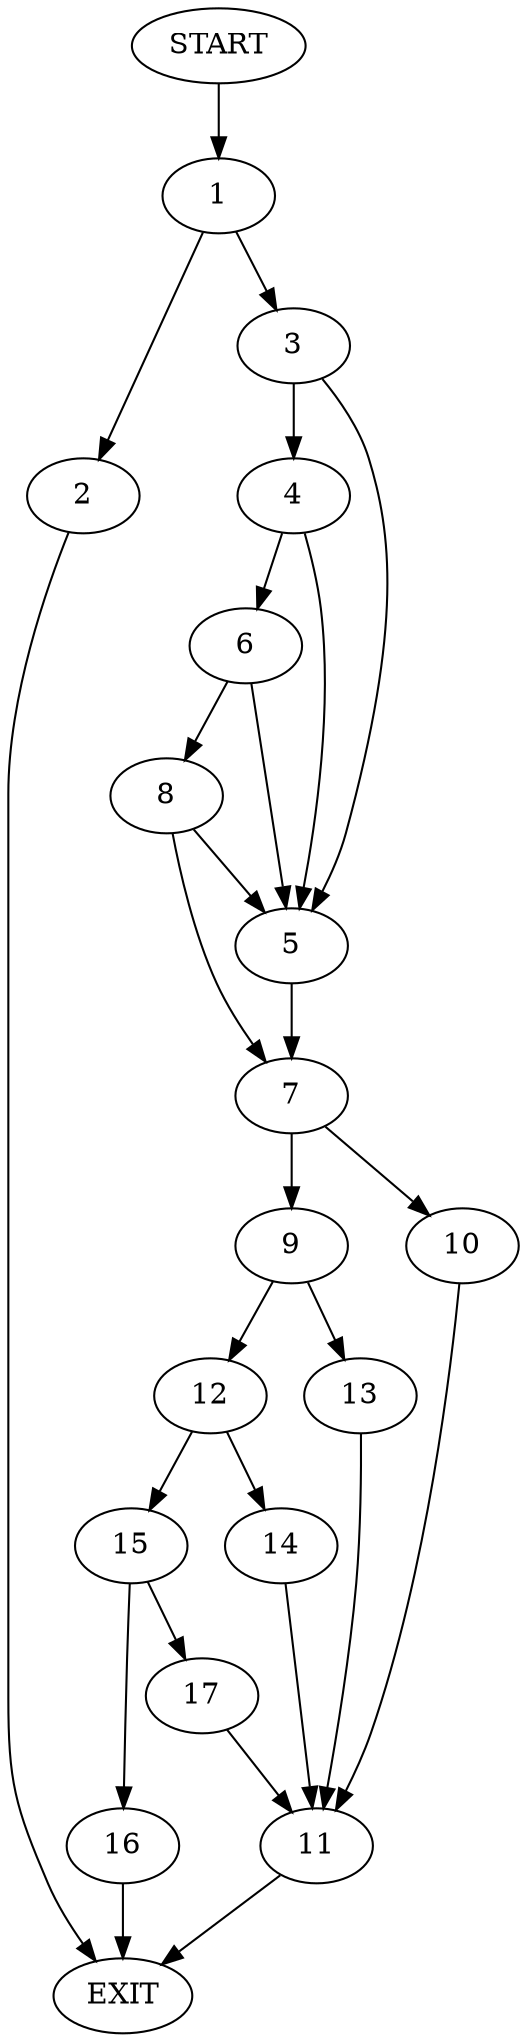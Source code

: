 digraph {
0 [label="START"]
18 [label="EXIT"]
0 -> 1
1 -> 2
1 -> 3
3 -> 4
3 -> 5
2 -> 18
4 -> 6
4 -> 5
5 -> 7
6 -> 5
6 -> 8
8 -> 7
8 -> 5
7 -> 9
7 -> 10
10 -> 11
9 -> 12
9 -> 13
11 -> 18
13 -> 11
12 -> 14
12 -> 15
15 -> 16
15 -> 17
14 -> 11
17 -> 11
16 -> 18
}
